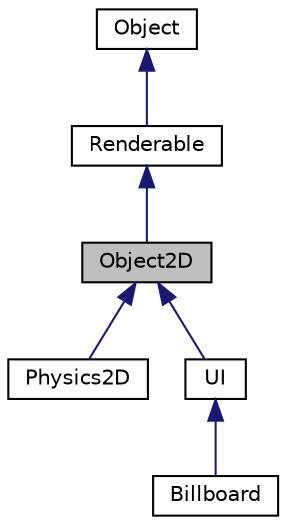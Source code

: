 digraph "Object2D"
{
  edge [fontname="Helvetica",fontsize="10",labelfontname="Helvetica",labelfontsize="10"];
  node [fontname="Helvetica",fontsize="10",shape=record];
  Node1 [label="Object2D",height=0.2,width=0.4,color="black", fillcolor="grey75", style="filled", fontcolor="black"];
  Node2 -> Node1 [dir="back",color="midnightblue",fontsize="10",style="solid",fontname="Helvetica"];
  Node2 [label="Renderable",height=0.2,width=0.4,color="black", fillcolor="white", style="filled",URL="$class_renderable.html"];
  Node3 -> Node2 [dir="back",color="midnightblue",fontsize="10",style="solid",fontname="Helvetica"];
  Node3 [label="Object",height=0.2,width=0.4,color="black", fillcolor="white", style="filled",URL="$class_object.html"];
  Node1 -> Node4 [dir="back",color="midnightblue",fontsize="10",style="solid",fontname="Helvetica"];
  Node4 [label="Physics2D",height=0.2,width=0.4,color="black", fillcolor="white", style="filled",URL="$class_physics2_d.html"];
  Node1 -> Node5 [dir="back",color="midnightblue",fontsize="10",style="solid",fontname="Helvetica"];
  Node5 [label="UI",height=0.2,width=0.4,color="black", fillcolor="white", style="filled",URL="$class_u_i.html"];
  Node5 -> Node6 [dir="back",color="midnightblue",fontsize="10",style="solid",fontname="Helvetica"];
  Node6 [label="Billboard",height=0.2,width=0.4,color="black", fillcolor="white", style="filled",URL="$class_billboard.html"];
}
